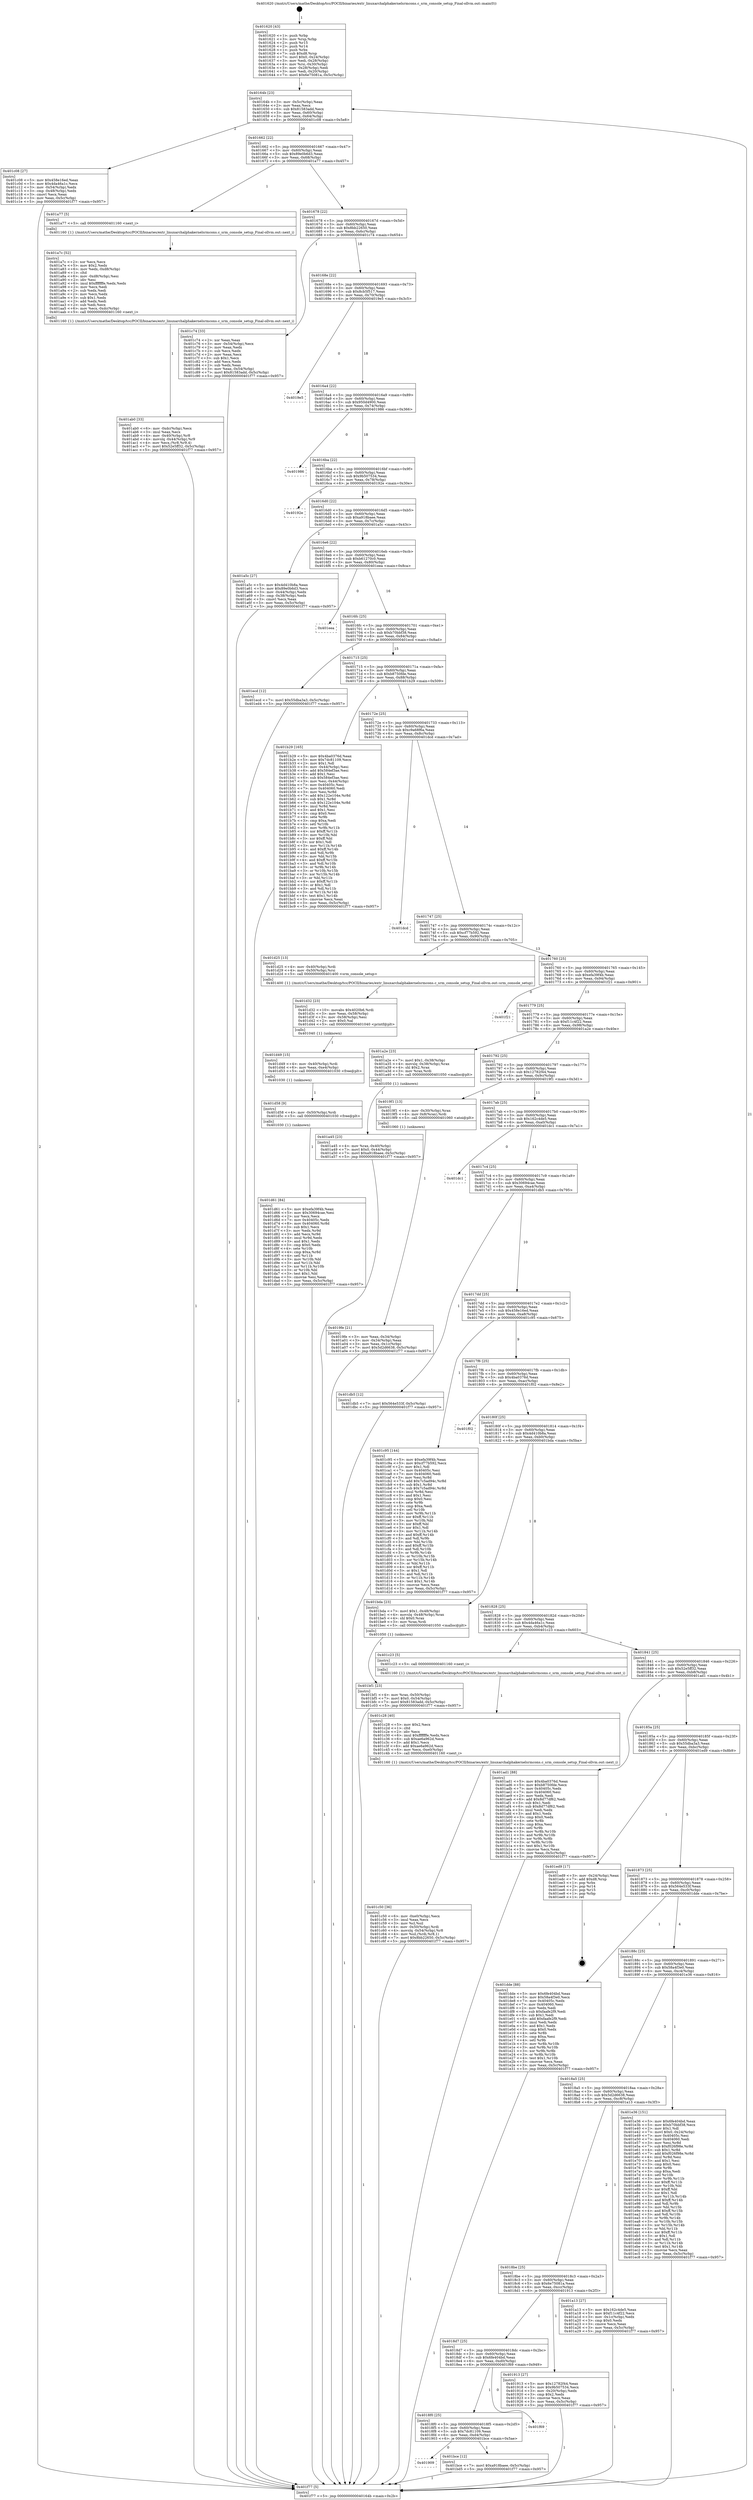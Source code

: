 digraph "0x401620" {
  label = "0x401620 (/mnt/c/Users/mathe/Desktop/tcc/POCII/binaries/extr_linuxarchalphakernelsrmcons.c_srm_console_setup_Final-ollvm.out::main(0))"
  labelloc = "t"
  node[shape=record]

  Entry [label="",width=0.3,height=0.3,shape=circle,fillcolor=black,style=filled]
  "0x40164b" [label="{
     0x40164b [23]\l
     | [instrs]\l
     &nbsp;&nbsp;0x40164b \<+3\>: mov -0x5c(%rbp),%eax\l
     &nbsp;&nbsp;0x40164e \<+2\>: mov %eax,%ecx\l
     &nbsp;&nbsp;0x401650 \<+6\>: sub $0x81583add,%ecx\l
     &nbsp;&nbsp;0x401656 \<+3\>: mov %eax,-0x60(%rbp)\l
     &nbsp;&nbsp;0x401659 \<+3\>: mov %ecx,-0x64(%rbp)\l
     &nbsp;&nbsp;0x40165c \<+6\>: je 0000000000401c08 \<main+0x5e8\>\l
  }"]
  "0x401c08" [label="{
     0x401c08 [27]\l
     | [instrs]\l
     &nbsp;&nbsp;0x401c08 \<+5\>: mov $0x458e16ed,%eax\l
     &nbsp;&nbsp;0x401c0d \<+5\>: mov $0x4da46a1c,%ecx\l
     &nbsp;&nbsp;0x401c12 \<+3\>: mov -0x54(%rbp),%edx\l
     &nbsp;&nbsp;0x401c15 \<+3\>: cmp -0x48(%rbp),%edx\l
     &nbsp;&nbsp;0x401c18 \<+3\>: cmovl %ecx,%eax\l
     &nbsp;&nbsp;0x401c1b \<+3\>: mov %eax,-0x5c(%rbp)\l
     &nbsp;&nbsp;0x401c1e \<+5\>: jmp 0000000000401f77 \<main+0x957\>\l
  }"]
  "0x401662" [label="{
     0x401662 [22]\l
     | [instrs]\l
     &nbsp;&nbsp;0x401662 \<+5\>: jmp 0000000000401667 \<main+0x47\>\l
     &nbsp;&nbsp;0x401667 \<+3\>: mov -0x60(%rbp),%eax\l
     &nbsp;&nbsp;0x40166a \<+5\>: sub $0x89e0b6d3,%eax\l
     &nbsp;&nbsp;0x40166f \<+3\>: mov %eax,-0x68(%rbp)\l
     &nbsp;&nbsp;0x401672 \<+6\>: je 0000000000401a77 \<main+0x457\>\l
  }"]
  Exit [label="",width=0.3,height=0.3,shape=circle,fillcolor=black,style=filled,peripheries=2]
  "0x401a77" [label="{
     0x401a77 [5]\l
     | [instrs]\l
     &nbsp;&nbsp;0x401a77 \<+5\>: call 0000000000401160 \<next_i\>\l
     | [calls]\l
     &nbsp;&nbsp;0x401160 \{1\} (/mnt/c/Users/mathe/Desktop/tcc/POCII/binaries/extr_linuxarchalphakernelsrmcons.c_srm_console_setup_Final-ollvm.out::next_i)\l
  }"]
  "0x401678" [label="{
     0x401678 [22]\l
     | [instrs]\l
     &nbsp;&nbsp;0x401678 \<+5\>: jmp 000000000040167d \<main+0x5d\>\l
     &nbsp;&nbsp;0x40167d \<+3\>: mov -0x60(%rbp),%eax\l
     &nbsp;&nbsp;0x401680 \<+5\>: sub $0x8bb22650,%eax\l
     &nbsp;&nbsp;0x401685 \<+3\>: mov %eax,-0x6c(%rbp)\l
     &nbsp;&nbsp;0x401688 \<+6\>: je 0000000000401c74 \<main+0x654\>\l
  }"]
  "0x401d61" [label="{
     0x401d61 [84]\l
     | [instrs]\l
     &nbsp;&nbsp;0x401d61 \<+5\>: mov $0xefa39f4b,%eax\l
     &nbsp;&nbsp;0x401d66 \<+5\>: mov $0x30694cae,%esi\l
     &nbsp;&nbsp;0x401d6b \<+2\>: xor %ecx,%ecx\l
     &nbsp;&nbsp;0x401d6d \<+7\>: mov 0x40405c,%edx\l
     &nbsp;&nbsp;0x401d74 \<+8\>: mov 0x404060,%r8d\l
     &nbsp;&nbsp;0x401d7c \<+3\>: sub $0x1,%ecx\l
     &nbsp;&nbsp;0x401d7f \<+3\>: mov %edx,%r9d\l
     &nbsp;&nbsp;0x401d82 \<+3\>: add %ecx,%r9d\l
     &nbsp;&nbsp;0x401d85 \<+4\>: imul %r9d,%edx\l
     &nbsp;&nbsp;0x401d89 \<+3\>: and $0x1,%edx\l
     &nbsp;&nbsp;0x401d8c \<+3\>: cmp $0x0,%edx\l
     &nbsp;&nbsp;0x401d8f \<+4\>: sete %r10b\l
     &nbsp;&nbsp;0x401d93 \<+4\>: cmp $0xa,%r8d\l
     &nbsp;&nbsp;0x401d97 \<+4\>: setl %r11b\l
     &nbsp;&nbsp;0x401d9b \<+3\>: mov %r10b,%bl\l
     &nbsp;&nbsp;0x401d9e \<+3\>: and %r11b,%bl\l
     &nbsp;&nbsp;0x401da1 \<+3\>: xor %r11b,%r10b\l
     &nbsp;&nbsp;0x401da4 \<+3\>: or %r10b,%bl\l
     &nbsp;&nbsp;0x401da7 \<+3\>: test $0x1,%bl\l
     &nbsp;&nbsp;0x401daa \<+3\>: cmovne %esi,%eax\l
     &nbsp;&nbsp;0x401dad \<+3\>: mov %eax,-0x5c(%rbp)\l
     &nbsp;&nbsp;0x401db0 \<+5\>: jmp 0000000000401f77 \<main+0x957\>\l
  }"]
  "0x401c74" [label="{
     0x401c74 [33]\l
     | [instrs]\l
     &nbsp;&nbsp;0x401c74 \<+2\>: xor %eax,%eax\l
     &nbsp;&nbsp;0x401c76 \<+3\>: mov -0x54(%rbp),%ecx\l
     &nbsp;&nbsp;0x401c79 \<+2\>: mov %eax,%edx\l
     &nbsp;&nbsp;0x401c7b \<+2\>: sub %ecx,%edx\l
     &nbsp;&nbsp;0x401c7d \<+2\>: mov %eax,%ecx\l
     &nbsp;&nbsp;0x401c7f \<+3\>: sub $0x1,%ecx\l
     &nbsp;&nbsp;0x401c82 \<+2\>: add %ecx,%edx\l
     &nbsp;&nbsp;0x401c84 \<+2\>: sub %edx,%eax\l
     &nbsp;&nbsp;0x401c86 \<+3\>: mov %eax,-0x54(%rbp)\l
     &nbsp;&nbsp;0x401c89 \<+7\>: movl $0x81583add,-0x5c(%rbp)\l
     &nbsp;&nbsp;0x401c90 \<+5\>: jmp 0000000000401f77 \<main+0x957\>\l
  }"]
  "0x40168e" [label="{
     0x40168e [22]\l
     | [instrs]\l
     &nbsp;&nbsp;0x40168e \<+5\>: jmp 0000000000401693 \<main+0x73\>\l
     &nbsp;&nbsp;0x401693 \<+3\>: mov -0x60(%rbp),%eax\l
     &nbsp;&nbsp;0x401696 \<+5\>: sub $0x8cb5f517,%eax\l
     &nbsp;&nbsp;0x40169b \<+3\>: mov %eax,-0x70(%rbp)\l
     &nbsp;&nbsp;0x40169e \<+6\>: je 00000000004019e5 \<main+0x3c5\>\l
  }"]
  "0x401d58" [label="{
     0x401d58 [9]\l
     | [instrs]\l
     &nbsp;&nbsp;0x401d58 \<+4\>: mov -0x50(%rbp),%rdi\l
     &nbsp;&nbsp;0x401d5c \<+5\>: call 0000000000401030 \<free@plt\>\l
     | [calls]\l
     &nbsp;&nbsp;0x401030 \{1\} (unknown)\l
  }"]
  "0x4019e5" [label="{
     0x4019e5\l
  }", style=dashed]
  "0x4016a4" [label="{
     0x4016a4 [22]\l
     | [instrs]\l
     &nbsp;&nbsp;0x4016a4 \<+5\>: jmp 00000000004016a9 \<main+0x89\>\l
     &nbsp;&nbsp;0x4016a9 \<+3\>: mov -0x60(%rbp),%eax\l
     &nbsp;&nbsp;0x4016ac \<+5\>: sub $0x950d4900,%eax\l
     &nbsp;&nbsp;0x4016b1 \<+3\>: mov %eax,-0x74(%rbp)\l
     &nbsp;&nbsp;0x4016b4 \<+6\>: je 0000000000401986 \<main+0x366\>\l
  }"]
  "0x401d49" [label="{
     0x401d49 [15]\l
     | [instrs]\l
     &nbsp;&nbsp;0x401d49 \<+4\>: mov -0x40(%rbp),%rdi\l
     &nbsp;&nbsp;0x401d4d \<+6\>: mov %eax,-0xe4(%rbp)\l
     &nbsp;&nbsp;0x401d53 \<+5\>: call 0000000000401030 \<free@plt\>\l
     | [calls]\l
     &nbsp;&nbsp;0x401030 \{1\} (unknown)\l
  }"]
  "0x401986" [label="{
     0x401986\l
  }", style=dashed]
  "0x4016ba" [label="{
     0x4016ba [22]\l
     | [instrs]\l
     &nbsp;&nbsp;0x4016ba \<+5\>: jmp 00000000004016bf \<main+0x9f\>\l
     &nbsp;&nbsp;0x4016bf \<+3\>: mov -0x60(%rbp),%eax\l
     &nbsp;&nbsp;0x4016c2 \<+5\>: sub $0x9b507534,%eax\l
     &nbsp;&nbsp;0x4016c7 \<+3\>: mov %eax,-0x78(%rbp)\l
     &nbsp;&nbsp;0x4016ca \<+6\>: je 000000000040192e \<main+0x30e\>\l
  }"]
  "0x401d32" [label="{
     0x401d32 [23]\l
     | [instrs]\l
     &nbsp;&nbsp;0x401d32 \<+10\>: movabs $0x4020b6,%rdi\l
     &nbsp;&nbsp;0x401d3c \<+3\>: mov %eax,-0x58(%rbp)\l
     &nbsp;&nbsp;0x401d3f \<+3\>: mov -0x58(%rbp),%esi\l
     &nbsp;&nbsp;0x401d42 \<+2\>: mov $0x0,%al\l
     &nbsp;&nbsp;0x401d44 \<+5\>: call 0000000000401040 \<printf@plt\>\l
     | [calls]\l
     &nbsp;&nbsp;0x401040 \{1\} (unknown)\l
  }"]
  "0x40192e" [label="{
     0x40192e\l
  }", style=dashed]
  "0x4016d0" [label="{
     0x4016d0 [22]\l
     | [instrs]\l
     &nbsp;&nbsp;0x4016d0 \<+5\>: jmp 00000000004016d5 \<main+0xb5\>\l
     &nbsp;&nbsp;0x4016d5 \<+3\>: mov -0x60(%rbp),%eax\l
     &nbsp;&nbsp;0x4016d8 \<+5\>: sub $0xa918baee,%eax\l
     &nbsp;&nbsp;0x4016dd \<+3\>: mov %eax,-0x7c(%rbp)\l
     &nbsp;&nbsp;0x4016e0 \<+6\>: je 0000000000401a5c \<main+0x43c\>\l
  }"]
  "0x401c50" [label="{
     0x401c50 [36]\l
     | [instrs]\l
     &nbsp;&nbsp;0x401c50 \<+6\>: mov -0xe0(%rbp),%ecx\l
     &nbsp;&nbsp;0x401c56 \<+3\>: imul %eax,%ecx\l
     &nbsp;&nbsp;0x401c59 \<+3\>: mov %cl,%sil\l
     &nbsp;&nbsp;0x401c5c \<+4\>: mov -0x50(%rbp),%rdi\l
     &nbsp;&nbsp;0x401c60 \<+4\>: movslq -0x54(%rbp),%r8\l
     &nbsp;&nbsp;0x401c64 \<+4\>: mov %sil,(%rdi,%r8,1)\l
     &nbsp;&nbsp;0x401c68 \<+7\>: movl $0x8bb22650,-0x5c(%rbp)\l
     &nbsp;&nbsp;0x401c6f \<+5\>: jmp 0000000000401f77 \<main+0x957\>\l
  }"]
  "0x401a5c" [label="{
     0x401a5c [27]\l
     | [instrs]\l
     &nbsp;&nbsp;0x401a5c \<+5\>: mov $0x4d410b8a,%eax\l
     &nbsp;&nbsp;0x401a61 \<+5\>: mov $0x89e0b6d3,%ecx\l
     &nbsp;&nbsp;0x401a66 \<+3\>: mov -0x44(%rbp),%edx\l
     &nbsp;&nbsp;0x401a69 \<+3\>: cmp -0x38(%rbp),%edx\l
     &nbsp;&nbsp;0x401a6c \<+3\>: cmovl %ecx,%eax\l
     &nbsp;&nbsp;0x401a6f \<+3\>: mov %eax,-0x5c(%rbp)\l
     &nbsp;&nbsp;0x401a72 \<+5\>: jmp 0000000000401f77 \<main+0x957\>\l
  }"]
  "0x4016e6" [label="{
     0x4016e6 [22]\l
     | [instrs]\l
     &nbsp;&nbsp;0x4016e6 \<+5\>: jmp 00000000004016eb \<main+0xcb\>\l
     &nbsp;&nbsp;0x4016eb \<+3\>: mov -0x60(%rbp),%eax\l
     &nbsp;&nbsp;0x4016ee \<+5\>: sub $0xb61270c0,%eax\l
     &nbsp;&nbsp;0x4016f3 \<+3\>: mov %eax,-0x80(%rbp)\l
     &nbsp;&nbsp;0x4016f6 \<+6\>: je 0000000000401eea \<main+0x8ca\>\l
  }"]
  "0x401c28" [label="{
     0x401c28 [40]\l
     | [instrs]\l
     &nbsp;&nbsp;0x401c28 \<+5\>: mov $0x2,%ecx\l
     &nbsp;&nbsp;0x401c2d \<+1\>: cltd\l
     &nbsp;&nbsp;0x401c2e \<+2\>: idiv %ecx\l
     &nbsp;&nbsp;0x401c30 \<+6\>: imul $0xfffffffe,%edx,%ecx\l
     &nbsp;&nbsp;0x401c36 \<+6\>: sub $0xae6a962d,%ecx\l
     &nbsp;&nbsp;0x401c3c \<+3\>: add $0x1,%ecx\l
     &nbsp;&nbsp;0x401c3f \<+6\>: add $0xae6a962d,%ecx\l
     &nbsp;&nbsp;0x401c45 \<+6\>: mov %ecx,-0xe0(%rbp)\l
     &nbsp;&nbsp;0x401c4b \<+5\>: call 0000000000401160 \<next_i\>\l
     | [calls]\l
     &nbsp;&nbsp;0x401160 \{1\} (/mnt/c/Users/mathe/Desktop/tcc/POCII/binaries/extr_linuxarchalphakernelsrmcons.c_srm_console_setup_Final-ollvm.out::next_i)\l
  }"]
  "0x401eea" [label="{
     0x401eea\l
  }", style=dashed]
  "0x4016fc" [label="{
     0x4016fc [25]\l
     | [instrs]\l
     &nbsp;&nbsp;0x4016fc \<+5\>: jmp 0000000000401701 \<main+0xe1\>\l
     &nbsp;&nbsp;0x401701 \<+3\>: mov -0x60(%rbp),%eax\l
     &nbsp;&nbsp;0x401704 \<+5\>: sub $0xb70bbf38,%eax\l
     &nbsp;&nbsp;0x401709 \<+6\>: mov %eax,-0x84(%rbp)\l
     &nbsp;&nbsp;0x40170f \<+6\>: je 0000000000401ecd \<main+0x8ad\>\l
  }"]
  "0x401bf1" [label="{
     0x401bf1 [23]\l
     | [instrs]\l
     &nbsp;&nbsp;0x401bf1 \<+4\>: mov %rax,-0x50(%rbp)\l
     &nbsp;&nbsp;0x401bf5 \<+7\>: movl $0x0,-0x54(%rbp)\l
     &nbsp;&nbsp;0x401bfc \<+7\>: movl $0x81583add,-0x5c(%rbp)\l
     &nbsp;&nbsp;0x401c03 \<+5\>: jmp 0000000000401f77 \<main+0x957\>\l
  }"]
  "0x401ecd" [label="{
     0x401ecd [12]\l
     | [instrs]\l
     &nbsp;&nbsp;0x401ecd \<+7\>: movl $0x55dba3a3,-0x5c(%rbp)\l
     &nbsp;&nbsp;0x401ed4 \<+5\>: jmp 0000000000401f77 \<main+0x957\>\l
  }"]
  "0x401715" [label="{
     0x401715 [25]\l
     | [instrs]\l
     &nbsp;&nbsp;0x401715 \<+5\>: jmp 000000000040171a \<main+0xfa\>\l
     &nbsp;&nbsp;0x40171a \<+3\>: mov -0x60(%rbp),%eax\l
     &nbsp;&nbsp;0x40171d \<+5\>: sub $0xb8750fde,%eax\l
     &nbsp;&nbsp;0x401722 \<+6\>: mov %eax,-0x88(%rbp)\l
     &nbsp;&nbsp;0x401728 \<+6\>: je 0000000000401b29 \<main+0x509\>\l
  }"]
  "0x401909" [label="{
     0x401909\l
  }", style=dashed]
  "0x401b29" [label="{
     0x401b29 [165]\l
     | [instrs]\l
     &nbsp;&nbsp;0x401b29 \<+5\>: mov $0x4ba0376d,%eax\l
     &nbsp;&nbsp;0x401b2e \<+5\>: mov $0x7dc81109,%ecx\l
     &nbsp;&nbsp;0x401b33 \<+2\>: mov $0x1,%dl\l
     &nbsp;&nbsp;0x401b35 \<+3\>: mov -0x44(%rbp),%esi\l
     &nbsp;&nbsp;0x401b38 \<+6\>: add $0x584ef3ae,%esi\l
     &nbsp;&nbsp;0x401b3e \<+3\>: add $0x1,%esi\l
     &nbsp;&nbsp;0x401b41 \<+6\>: sub $0x584ef3ae,%esi\l
     &nbsp;&nbsp;0x401b47 \<+3\>: mov %esi,-0x44(%rbp)\l
     &nbsp;&nbsp;0x401b4a \<+7\>: mov 0x40405c,%esi\l
     &nbsp;&nbsp;0x401b51 \<+7\>: mov 0x404060,%edi\l
     &nbsp;&nbsp;0x401b58 \<+3\>: mov %esi,%r8d\l
     &nbsp;&nbsp;0x401b5b \<+7\>: add $0x122e104e,%r8d\l
     &nbsp;&nbsp;0x401b62 \<+4\>: sub $0x1,%r8d\l
     &nbsp;&nbsp;0x401b66 \<+7\>: sub $0x122e104e,%r8d\l
     &nbsp;&nbsp;0x401b6d \<+4\>: imul %r8d,%esi\l
     &nbsp;&nbsp;0x401b71 \<+3\>: and $0x1,%esi\l
     &nbsp;&nbsp;0x401b74 \<+3\>: cmp $0x0,%esi\l
     &nbsp;&nbsp;0x401b77 \<+4\>: sete %r9b\l
     &nbsp;&nbsp;0x401b7b \<+3\>: cmp $0xa,%edi\l
     &nbsp;&nbsp;0x401b7e \<+4\>: setl %r10b\l
     &nbsp;&nbsp;0x401b82 \<+3\>: mov %r9b,%r11b\l
     &nbsp;&nbsp;0x401b85 \<+4\>: xor $0xff,%r11b\l
     &nbsp;&nbsp;0x401b89 \<+3\>: mov %r10b,%bl\l
     &nbsp;&nbsp;0x401b8c \<+3\>: xor $0xff,%bl\l
     &nbsp;&nbsp;0x401b8f \<+3\>: xor $0x1,%dl\l
     &nbsp;&nbsp;0x401b92 \<+3\>: mov %r11b,%r14b\l
     &nbsp;&nbsp;0x401b95 \<+4\>: and $0xff,%r14b\l
     &nbsp;&nbsp;0x401b99 \<+3\>: and %dl,%r9b\l
     &nbsp;&nbsp;0x401b9c \<+3\>: mov %bl,%r15b\l
     &nbsp;&nbsp;0x401b9f \<+4\>: and $0xff,%r15b\l
     &nbsp;&nbsp;0x401ba3 \<+3\>: and %dl,%r10b\l
     &nbsp;&nbsp;0x401ba6 \<+3\>: or %r9b,%r14b\l
     &nbsp;&nbsp;0x401ba9 \<+3\>: or %r10b,%r15b\l
     &nbsp;&nbsp;0x401bac \<+3\>: xor %r15b,%r14b\l
     &nbsp;&nbsp;0x401baf \<+3\>: or %bl,%r11b\l
     &nbsp;&nbsp;0x401bb2 \<+4\>: xor $0xff,%r11b\l
     &nbsp;&nbsp;0x401bb6 \<+3\>: or $0x1,%dl\l
     &nbsp;&nbsp;0x401bb9 \<+3\>: and %dl,%r11b\l
     &nbsp;&nbsp;0x401bbc \<+3\>: or %r11b,%r14b\l
     &nbsp;&nbsp;0x401bbf \<+4\>: test $0x1,%r14b\l
     &nbsp;&nbsp;0x401bc3 \<+3\>: cmovne %ecx,%eax\l
     &nbsp;&nbsp;0x401bc6 \<+3\>: mov %eax,-0x5c(%rbp)\l
     &nbsp;&nbsp;0x401bc9 \<+5\>: jmp 0000000000401f77 \<main+0x957\>\l
  }"]
  "0x40172e" [label="{
     0x40172e [25]\l
     | [instrs]\l
     &nbsp;&nbsp;0x40172e \<+5\>: jmp 0000000000401733 \<main+0x113\>\l
     &nbsp;&nbsp;0x401733 \<+3\>: mov -0x60(%rbp),%eax\l
     &nbsp;&nbsp;0x401736 \<+5\>: sub $0xc9a68f6a,%eax\l
     &nbsp;&nbsp;0x40173b \<+6\>: mov %eax,-0x8c(%rbp)\l
     &nbsp;&nbsp;0x401741 \<+6\>: je 0000000000401dcd \<main+0x7ad\>\l
  }"]
  "0x401bce" [label="{
     0x401bce [12]\l
     | [instrs]\l
     &nbsp;&nbsp;0x401bce \<+7\>: movl $0xa918baee,-0x5c(%rbp)\l
     &nbsp;&nbsp;0x401bd5 \<+5\>: jmp 0000000000401f77 \<main+0x957\>\l
  }"]
  "0x401dcd" [label="{
     0x401dcd\l
  }", style=dashed]
  "0x401747" [label="{
     0x401747 [25]\l
     | [instrs]\l
     &nbsp;&nbsp;0x401747 \<+5\>: jmp 000000000040174c \<main+0x12c\>\l
     &nbsp;&nbsp;0x40174c \<+3\>: mov -0x60(%rbp),%eax\l
     &nbsp;&nbsp;0x40174f \<+5\>: sub $0xcf77b592,%eax\l
     &nbsp;&nbsp;0x401754 \<+6\>: mov %eax,-0x90(%rbp)\l
     &nbsp;&nbsp;0x40175a \<+6\>: je 0000000000401d25 \<main+0x705\>\l
  }"]
  "0x4018f0" [label="{
     0x4018f0 [25]\l
     | [instrs]\l
     &nbsp;&nbsp;0x4018f0 \<+5\>: jmp 00000000004018f5 \<main+0x2d5\>\l
     &nbsp;&nbsp;0x4018f5 \<+3\>: mov -0x60(%rbp),%eax\l
     &nbsp;&nbsp;0x4018f8 \<+5\>: sub $0x7dc81109,%eax\l
     &nbsp;&nbsp;0x4018fd \<+6\>: mov %eax,-0xd4(%rbp)\l
     &nbsp;&nbsp;0x401903 \<+6\>: je 0000000000401bce \<main+0x5ae\>\l
  }"]
  "0x401d25" [label="{
     0x401d25 [13]\l
     | [instrs]\l
     &nbsp;&nbsp;0x401d25 \<+4\>: mov -0x40(%rbp),%rdi\l
     &nbsp;&nbsp;0x401d29 \<+4\>: mov -0x50(%rbp),%rsi\l
     &nbsp;&nbsp;0x401d2d \<+5\>: call 0000000000401400 \<srm_console_setup\>\l
     | [calls]\l
     &nbsp;&nbsp;0x401400 \{1\} (/mnt/c/Users/mathe/Desktop/tcc/POCII/binaries/extr_linuxarchalphakernelsrmcons.c_srm_console_setup_Final-ollvm.out::srm_console_setup)\l
  }"]
  "0x401760" [label="{
     0x401760 [25]\l
     | [instrs]\l
     &nbsp;&nbsp;0x401760 \<+5\>: jmp 0000000000401765 \<main+0x145\>\l
     &nbsp;&nbsp;0x401765 \<+3\>: mov -0x60(%rbp),%eax\l
     &nbsp;&nbsp;0x401768 \<+5\>: sub $0xefa39f4b,%eax\l
     &nbsp;&nbsp;0x40176d \<+6\>: mov %eax,-0x94(%rbp)\l
     &nbsp;&nbsp;0x401773 \<+6\>: je 0000000000401f21 \<main+0x901\>\l
  }"]
  "0x401f69" [label="{
     0x401f69\l
  }", style=dashed]
  "0x401f21" [label="{
     0x401f21\l
  }", style=dashed]
  "0x401779" [label="{
     0x401779 [25]\l
     | [instrs]\l
     &nbsp;&nbsp;0x401779 \<+5\>: jmp 000000000040177e \<main+0x15e\>\l
     &nbsp;&nbsp;0x40177e \<+3\>: mov -0x60(%rbp),%eax\l
     &nbsp;&nbsp;0x401781 \<+5\>: sub $0xf11c4f22,%eax\l
     &nbsp;&nbsp;0x401786 \<+6\>: mov %eax,-0x98(%rbp)\l
     &nbsp;&nbsp;0x40178c \<+6\>: je 0000000000401a2e \<main+0x40e\>\l
  }"]
  "0x401ab0" [label="{
     0x401ab0 [33]\l
     | [instrs]\l
     &nbsp;&nbsp;0x401ab0 \<+6\>: mov -0xdc(%rbp),%ecx\l
     &nbsp;&nbsp;0x401ab6 \<+3\>: imul %eax,%ecx\l
     &nbsp;&nbsp;0x401ab9 \<+4\>: mov -0x40(%rbp),%r8\l
     &nbsp;&nbsp;0x401abd \<+4\>: movslq -0x44(%rbp),%r9\l
     &nbsp;&nbsp;0x401ac1 \<+4\>: mov %ecx,(%r8,%r9,4)\l
     &nbsp;&nbsp;0x401ac5 \<+7\>: movl $0x52e5ff32,-0x5c(%rbp)\l
     &nbsp;&nbsp;0x401acc \<+5\>: jmp 0000000000401f77 \<main+0x957\>\l
  }"]
  "0x401a2e" [label="{
     0x401a2e [23]\l
     | [instrs]\l
     &nbsp;&nbsp;0x401a2e \<+7\>: movl $0x1,-0x38(%rbp)\l
     &nbsp;&nbsp;0x401a35 \<+4\>: movslq -0x38(%rbp),%rax\l
     &nbsp;&nbsp;0x401a39 \<+4\>: shl $0x2,%rax\l
     &nbsp;&nbsp;0x401a3d \<+3\>: mov %rax,%rdi\l
     &nbsp;&nbsp;0x401a40 \<+5\>: call 0000000000401050 \<malloc@plt\>\l
     | [calls]\l
     &nbsp;&nbsp;0x401050 \{1\} (unknown)\l
  }"]
  "0x401792" [label="{
     0x401792 [25]\l
     | [instrs]\l
     &nbsp;&nbsp;0x401792 \<+5\>: jmp 0000000000401797 \<main+0x177\>\l
     &nbsp;&nbsp;0x401797 \<+3\>: mov -0x60(%rbp),%eax\l
     &nbsp;&nbsp;0x40179a \<+5\>: sub $0x12782f44,%eax\l
     &nbsp;&nbsp;0x40179f \<+6\>: mov %eax,-0x9c(%rbp)\l
     &nbsp;&nbsp;0x4017a5 \<+6\>: je 00000000004019f1 \<main+0x3d1\>\l
  }"]
  "0x401a7c" [label="{
     0x401a7c [52]\l
     | [instrs]\l
     &nbsp;&nbsp;0x401a7c \<+2\>: xor %ecx,%ecx\l
     &nbsp;&nbsp;0x401a7e \<+5\>: mov $0x2,%edx\l
     &nbsp;&nbsp;0x401a83 \<+6\>: mov %edx,-0xd8(%rbp)\l
     &nbsp;&nbsp;0x401a89 \<+1\>: cltd\l
     &nbsp;&nbsp;0x401a8a \<+6\>: mov -0xd8(%rbp),%esi\l
     &nbsp;&nbsp;0x401a90 \<+2\>: idiv %esi\l
     &nbsp;&nbsp;0x401a92 \<+6\>: imul $0xfffffffe,%edx,%edx\l
     &nbsp;&nbsp;0x401a98 \<+2\>: mov %ecx,%edi\l
     &nbsp;&nbsp;0x401a9a \<+2\>: sub %edx,%edi\l
     &nbsp;&nbsp;0x401a9c \<+2\>: mov %ecx,%edx\l
     &nbsp;&nbsp;0x401a9e \<+3\>: sub $0x1,%edx\l
     &nbsp;&nbsp;0x401aa1 \<+2\>: add %edx,%edi\l
     &nbsp;&nbsp;0x401aa3 \<+2\>: sub %edi,%ecx\l
     &nbsp;&nbsp;0x401aa5 \<+6\>: mov %ecx,-0xdc(%rbp)\l
     &nbsp;&nbsp;0x401aab \<+5\>: call 0000000000401160 \<next_i\>\l
     | [calls]\l
     &nbsp;&nbsp;0x401160 \{1\} (/mnt/c/Users/mathe/Desktop/tcc/POCII/binaries/extr_linuxarchalphakernelsrmcons.c_srm_console_setup_Final-ollvm.out::next_i)\l
  }"]
  "0x4019f1" [label="{
     0x4019f1 [13]\l
     | [instrs]\l
     &nbsp;&nbsp;0x4019f1 \<+4\>: mov -0x30(%rbp),%rax\l
     &nbsp;&nbsp;0x4019f5 \<+4\>: mov 0x8(%rax),%rdi\l
     &nbsp;&nbsp;0x4019f9 \<+5\>: call 0000000000401060 \<atoi@plt\>\l
     | [calls]\l
     &nbsp;&nbsp;0x401060 \{1\} (unknown)\l
  }"]
  "0x4017ab" [label="{
     0x4017ab [25]\l
     | [instrs]\l
     &nbsp;&nbsp;0x4017ab \<+5\>: jmp 00000000004017b0 \<main+0x190\>\l
     &nbsp;&nbsp;0x4017b0 \<+3\>: mov -0x60(%rbp),%eax\l
     &nbsp;&nbsp;0x4017b3 \<+5\>: sub $0x162c4de5,%eax\l
     &nbsp;&nbsp;0x4017b8 \<+6\>: mov %eax,-0xa0(%rbp)\l
     &nbsp;&nbsp;0x4017be \<+6\>: je 0000000000401dc1 \<main+0x7a1\>\l
  }"]
  "0x401a45" [label="{
     0x401a45 [23]\l
     | [instrs]\l
     &nbsp;&nbsp;0x401a45 \<+4\>: mov %rax,-0x40(%rbp)\l
     &nbsp;&nbsp;0x401a49 \<+7\>: movl $0x0,-0x44(%rbp)\l
     &nbsp;&nbsp;0x401a50 \<+7\>: movl $0xa918baee,-0x5c(%rbp)\l
     &nbsp;&nbsp;0x401a57 \<+5\>: jmp 0000000000401f77 \<main+0x957\>\l
  }"]
  "0x401dc1" [label="{
     0x401dc1\l
  }", style=dashed]
  "0x4017c4" [label="{
     0x4017c4 [25]\l
     | [instrs]\l
     &nbsp;&nbsp;0x4017c4 \<+5\>: jmp 00000000004017c9 \<main+0x1a9\>\l
     &nbsp;&nbsp;0x4017c9 \<+3\>: mov -0x60(%rbp),%eax\l
     &nbsp;&nbsp;0x4017cc \<+5\>: sub $0x30694cae,%eax\l
     &nbsp;&nbsp;0x4017d1 \<+6\>: mov %eax,-0xa4(%rbp)\l
     &nbsp;&nbsp;0x4017d7 \<+6\>: je 0000000000401db5 \<main+0x795\>\l
  }"]
  "0x4019fe" [label="{
     0x4019fe [21]\l
     | [instrs]\l
     &nbsp;&nbsp;0x4019fe \<+3\>: mov %eax,-0x34(%rbp)\l
     &nbsp;&nbsp;0x401a01 \<+3\>: mov -0x34(%rbp),%eax\l
     &nbsp;&nbsp;0x401a04 \<+3\>: mov %eax,-0x1c(%rbp)\l
     &nbsp;&nbsp;0x401a07 \<+7\>: movl $0x5d2d6638,-0x5c(%rbp)\l
     &nbsp;&nbsp;0x401a0e \<+5\>: jmp 0000000000401f77 \<main+0x957\>\l
  }"]
  "0x401db5" [label="{
     0x401db5 [12]\l
     | [instrs]\l
     &nbsp;&nbsp;0x401db5 \<+7\>: movl $0x564e533f,-0x5c(%rbp)\l
     &nbsp;&nbsp;0x401dbc \<+5\>: jmp 0000000000401f77 \<main+0x957\>\l
  }"]
  "0x4017dd" [label="{
     0x4017dd [25]\l
     | [instrs]\l
     &nbsp;&nbsp;0x4017dd \<+5\>: jmp 00000000004017e2 \<main+0x1c2\>\l
     &nbsp;&nbsp;0x4017e2 \<+3\>: mov -0x60(%rbp),%eax\l
     &nbsp;&nbsp;0x4017e5 \<+5\>: sub $0x458e16ed,%eax\l
     &nbsp;&nbsp;0x4017ea \<+6\>: mov %eax,-0xa8(%rbp)\l
     &nbsp;&nbsp;0x4017f0 \<+6\>: je 0000000000401c95 \<main+0x675\>\l
  }"]
  "0x401620" [label="{
     0x401620 [43]\l
     | [instrs]\l
     &nbsp;&nbsp;0x401620 \<+1\>: push %rbp\l
     &nbsp;&nbsp;0x401621 \<+3\>: mov %rsp,%rbp\l
     &nbsp;&nbsp;0x401624 \<+2\>: push %r15\l
     &nbsp;&nbsp;0x401626 \<+2\>: push %r14\l
     &nbsp;&nbsp;0x401628 \<+1\>: push %rbx\l
     &nbsp;&nbsp;0x401629 \<+7\>: sub $0xd8,%rsp\l
     &nbsp;&nbsp;0x401630 \<+7\>: movl $0x0,-0x24(%rbp)\l
     &nbsp;&nbsp;0x401637 \<+3\>: mov %edi,-0x28(%rbp)\l
     &nbsp;&nbsp;0x40163a \<+4\>: mov %rsi,-0x30(%rbp)\l
     &nbsp;&nbsp;0x40163e \<+3\>: mov -0x28(%rbp),%edi\l
     &nbsp;&nbsp;0x401641 \<+3\>: mov %edi,-0x20(%rbp)\l
     &nbsp;&nbsp;0x401644 \<+7\>: movl $0x6e75081a,-0x5c(%rbp)\l
  }"]
  "0x401c95" [label="{
     0x401c95 [144]\l
     | [instrs]\l
     &nbsp;&nbsp;0x401c95 \<+5\>: mov $0xefa39f4b,%eax\l
     &nbsp;&nbsp;0x401c9a \<+5\>: mov $0xcf77b592,%ecx\l
     &nbsp;&nbsp;0x401c9f \<+2\>: mov $0x1,%dl\l
     &nbsp;&nbsp;0x401ca1 \<+7\>: mov 0x40405c,%esi\l
     &nbsp;&nbsp;0x401ca8 \<+7\>: mov 0x404060,%edi\l
     &nbsp;&nbsp;0x401caf \<+3\>: mov %esi,%r8d\l
     &nbsp;&nbsp;0x401cb2 \<+7\>: add $0x7c5ad94c,%r8d\l
     &nbsp;&nbsp;0x401cb9 \<+4\>: sub $0x1,%r8d\l
     &nbsp;&nbsp;0x401cbd \<+7\>: sub $0x7c5ad94c,%r8d\l
     &nbsp;&nbsp;0x401cc4 \<+4\>: imul %r8d,%esi\l
     &nbsp;&nbsp;0x401cc8 \<+3\>: and $0x1,%esi\l
     &nbsp;&nbsp;0x401ccb \<+3\>: cmp $0x0,%esi\l
     &nbsp;&nbsp;0x401cce \<+4\>: sete %r9b\l
     &nbsp;&nbsp;0x401cd2 \<+3\>: cmp $0xa,%edi\l
     &nbsp;&nbsp;0x401cd5 \<+4\>: setl %r10b\l
     &nbsp;&nbsp;0x401cd9 \<+3\>: mov %r9b,%r11b\l
     &nbsp;&nbsp;0x401cdc \<+4\>: xor $0xff,%r11b\l
     &nbsp;&nbsp;0x401ce0 \<+3\>: mov %r10b,%bl\l
     &nbsp;&nbsp;0x401ce3 \<+3\>: xor $0xff,%bl\l
     &nbsp;&nbsp;0x401ce6 \<+3\>: xor $0x1,%dl\l
     &nbsp;&nbsp;0x401ce9 \<+3\>: mov %r11b,%r14b\l
     &nbsp;&nbsp;0x401cec \<+4\>: and $0xff,%r14b\l
     &nbsp;&nbsp;0x401cf0 \<+3\>: and %dl,%r9b\l
     &nbsp;&nbsp;0x401cf3 \<+3\>: mov %bl,%r15b\l
     &nbsp;&nbsp;0x401cf6 \<+4\>: and $0xff,%r15b\l
     &nbsp;&nbsp;0x401cfa \<+3\>: and %dl,%r10b\l
     &nbsp;&nbsp;0x401cfd \<+3\>: or %r9b,%r14b\l
     &nbsp;&nbsp;0x401d00 \<+3\>: or %r10b,%r15b\l
     &nbsp;&nbsp;0x401d03 \<+3\>: xor %r15b,%r14b\l
     &nbsp;&nbsp;0x401d06 \<+3\>: or %bl,%r11b\l
     &nbsp;&nbsp;0x401d09 \<+4\>: xor $0xff,%r11b\l
     &nbsp;&nbsp;0x401d0d \<+3\>: or $0x1,%dl\l
     &nbsp;&nbsp;0x401d10 \<+3\>: and %dl,%r11b\l
     &nbsp;&nbsp;0x401d13 \<+3\>: or %r11b,%r14b\l
     &nbsp;&nbsp;0x401d16 \<+4\>: test $0x1,%r14b\l
     &nbsp;&nbsp;0x401d1a \<+3\>: cmovne %ecx,%eax\l
     &nbsp;&nbsp;0x401d1d \<+3\>: mov %eax,-0x5c(%rbp)\l
     &nbsp;&nbsp;0x401d20 \<+5\>: jmp 0000000000401f77 \<main+0x957\>\l
  }"]
  "0x4017f6" [label="{
     0x4017f6 [25]\l
     | [instrs]\l
     &nbsp;&nbsp;0x4017f6 \<+5\>: jmp 00000000004017fb \<main+0x1db\>\l
     &nbsp;&nbsp;0x4017fb \<+3\>: mov -0x60(%rbp),%eax\l
     &nbsp;&nbsp;0x4017fe \<+5\>: sub $0x4ba0376d,%eax\l
     &nbsp;&nbsp;0x401803 \<+6\>: mov %eax,-0xac(%rbp)\l
     &nbsp;&nbsp;0x401809 \<+6\>: je 0000000000401f02 \<main+0x8e2\>\l
  }"]
  "0x401f77" [label="{
     0x401f77 [5]\l
     | [instrs]\l
     &nbsp;&nbsp;0x401f77 \<+5\>: jmp 000000000040164b \<main+0x2b\>\l
  }"]
  "0x401f02" [label="{
     0x401f02\l
  }", style=dashed]
  "0x40180f" [label="{
     0x40180f [25]\l
     | [instrs]\l
     &nbsp;&nbsp;0x40180f \<+5\>: jmp 0000000000401814 \<main+0x1f4\>\l
     &nbsp;&nbsp;0x401814 \<+3\>: mov -0x60(%rbp),%eax\l
     &nbsp;&nbsp;0x401817 \<+5\>: sub $0x4d410b8a,%eax\l
     &nbsp;&nbsp;0x40181c \<+6\>: mov %eax,-0xb0(%rbp)\l
     &nbsp;&nbsp;0x401822 \<+6\>: je 0000000000401bda \<main+0x5ba\>\l
  }"]
  "0x4018d7" [label="{
     0x4018d7 [25]\l
     | [instrs]\l
     &nbsp;&nbsp;0x4018d7 \<+5\>: jmp 00000000004018dc \<main+0x2bc\>\l
     &nbsp;&nbsp;0x4018dc \<+3\>: mov -0x60(%rbp),%eax\l
     &nbsp;&nbsp;0x4018df \<+5\>: sub $0x6fe404bd,%eax\l
     &nbsp;&nbsp;0x4018e4 \<+6\>: mov %eax,-0xd0(%rbp)\l
     &nbsp;&nbsp;0x4018ea \<+6\>: je 0000000000401f69 \<main+0x949\>\l
  }"]
  "0x401bda" [label="{
     0x401bda [23]\l
     | [instrs]\l
     &nbsp;&nbsp;0x401bda \<+7\>: movl $0x1,-0x48(%rbp)\l
     &nbsp;&nbsp;0x401be1 \<+4\>: movslq -0x48(%rbp),%rax\l
     &nbsp;&nbsp;0x401be5 \<+4\>: shl $0x0,%rax\l
     &nbsp;&nbsp;0x401be9 \<+3\>: mov %rax,%rdi\l
     &nbsp;&nbsp;0x401bec \<+5\>: call 0000000000401050 \<malloc@plt\>\l
     | [calls]\l
     &nbsp;&nbsp;0x401050 \{1\} (unknown)\l
  }"]
  "0x401828" [label="{
     0x401828 [25]\l
     | [instrs]\l
     &nbsp;&nbsp;0x401828 \<+5\>: jmp 000000000040182d \<main+0x20d\>\l
     &nbsp;&nbsp;0x40182d \<+3\>: mov -0x60(%rbp),%eax\l
     &nbsp;&nbsp;0x401830 \<+5\>: sub $0x4da46a1c,%eax\l
     &nbsp;&nbsp;0x401835 \<+6\>: mov %eax,-0xb4(%rbp)\l
     &nbsp;&nbsp;0x40183b \<+6\>: je 0000000000401c23 \<main+0x603\>\l
  }"]
  "0x401913" [label="{
     0x401913 [27]\l
     | [instrs]\l
     &nbsp;&nbsp;0x401913 \<+5\>: mov $0x12782f44,%eax\l
     &nbsp;&nbsp;0x401918 \<+5\>: mov $0x9b507534,%ecx\l
     &nbsp;&nbsp;0x40191d \<+3\>: mov -0x20(%rbp),%edx\l
     &nbsp;&nbsp;0x401920 \<+3\>: cmp $0x2,%edx\l
     &nbsp;&nbsp;0x401923 \<+3\>: cmovne %ecx,%eax\l
     &nbsp;&nbsp;0x401926 \<+3\>: mov %eax,-0x5c(%rbp)\l
     &nbsp;&nbsp;0x401929 \<+5\>: jmp 0000000000401f77 \<main+0x957\>\l
  }"]
  "0x401c23" [label="{
     0x401c23 [5]\l
     | [instrs]\l
     &nbsp;&nbsp;0x401c23 \<+5\>: call 0000000000401160 \<next_i\>\l
     | [calls]\l
     &nbsp;&nbsp;0x401160 \{1\} (/mnt/c/Users/mathe/Desktop/tcc/POCII/binaries/extr_linuxarchalphakernelsrmcons.c_srm_console_setup_Final-ollvm.out::next_i)\l
  }"]
  "0x401841" [label="{
     0x401841 [25]\l
     | [instrs]\l
     &nbsp;&nbsp;0x401841 \<+5\>: jmp 0000000000401846 \<main+0x226\>\l
     &nbsp;&nbsp;0x401846 \<+3\>: mov -0x60(%rbp),%eax\l
     &nbsp;&nbsp;0x401849 \<+5\>: sub $0x52e5ff32,%eax\l
     &nbsp;&nbsp;0x40184e \<+6\>: mov %eax,-0xb8(%rbp)\l
     &nbsp;&nbsp;0x401854 \<+6\>: je 0000000000401ad1 \<main+0x4b1\>\l
  }"]
  "0x4018be" [label="{
     0x4018be [25]\l
     | [instrs]\l
     &nbsp;&nbsp;0x4018be \<+5\>: jmp 00000000004018c3 \<main+0x2a3\>\l
     &nbsp;&nbsp;0x4018c3 \<+3\>: mov -0x60(%rbp),%eax\l
     &nbsp;&nbsp;0x4018c6 \<+5\>: sub $0x6e75081a,%eax\l
     &nbsp;&nbsp;0x4018cb \<+6\>: mov %eax,-0xcc(%rbp)\l
     &nbsp;&nbsp;0x4018d1 \<+6\>: je 0000000000401913 \<main+0x2f3\>\l
  }"]
  "0x401ad1" [label="{
     0x401ad1 [88]\l
     | [instrs]\l
     &nbsp;&nbsp;0x401ad1 \<+5\>: mov $0x4ba0376d,%eax\l
     &nbsp;&nbsp;0x401ad6 \<+5\>: mov $0xb8750fde,%ecx\l
     &nbsp;&nbsp;0x401adb \<+7\>: mov 0x40405c,%edx\l
     &nbsp;&nbsp;0x401ae2 \<+7\>: mov 0x404060,%esi\l
     &nbsp;&nbsp;0x401ae9 \<+2\>: mov %edx,%edi\l
     &nbsp;&nbsp;0x401aeb \<+6\>: add $0x8d77df62,%edi\l
     &nbsp;&nbsp;0x401af1 \<+3\>: sub $0x1,%edi\l
     &nbsp;&nbsp;0x401af4 \<+6\>: sub $0x8d77df62,%edi\l
     &nbsp;&nbsp;0x401afa \<+3\>: imul %edi,%edx\l
     &nbsp;&nbsp;0x401afd \<+3\>: and $0x1,%edx\l
     &nbsp;&nbsp;0x401b00 \<+3\>: cmp $0x0,%edx\l
     &nbsp;&nbsp;0x401b03 \<+4\>: sete %r8b\l
     &nbsp;&nbsp;0x401b07 \<+3\>: cmp $0xa,%esi\l
     &nbsp;&nbsp;0x401b0a \<+4\>: setl %r9b\l
     &nbsp;&nbsp;0x401b0e \<+3\>: mov %r8b,%r10b\l
     &nbsp;&nbsp;0x401b11 \<+3\>: and %r9b,%r10b\l
     &nbsp;&nbsp;0x401b14 \<+3\>: xor %r9b,%r8b\l
     &nbsp;&nbsp;0x401b17 \<+3\>: or %r8b,%r10b\l
     &nbsp;&nbsp;0x401b1a \<+4\>: test $0x1,%r10b\l
     &nbsp;&nbsp;0x401b1e \<+3\>: cmovne %ecx,%eax\l
     &nbsp;&nbsp;0x401b21 \<+3\>: mov %eax,-0x5c(%rbp)\l
     &nbsp;&nbsp;0x401b24 \<+5\>: jmp 0000000000401f77 \<main+0x957\>\l
  }"]
  "0x40185a" [label="{
     0x40185a [25]\l
     | [instrs]\l
     &nbsp;&nbsp;0x40185a \<+5\>: jmp 000000000040185f \<main+0x23f\>\l
     &nbsp;&nbsp;0x40185f \<+3\>: mov -0x60(%rbp),%eax\l
     &nbsp;&nbsp;0x401862 \<+5\>: sub $0x55dba3a3,%eax\l
     &nbsp;&nbsp;0x401867 \<+6\>: mov %eax,-0xbc(%rbp)\l
     &nbsp;&nbsp;0x40186d \<+6\>: je 0000000000401ed9 \<main+0x8b9\>\l
  }"]
  "0x401a13" [label="{
     0x401a13 [27]\l
     | [instrs]\l
     &nbsp;&nbsp;0x401a13 \<+5\>: mov $0x162c4de5,%eax\l
     &nbsp;&nbsp;0x401a18 \<+5\>: mov $0xf11c4f22,%ecx\l
     &nbsp;&nbsp;0x401a1d \<+3\>: mov -0x1c(%rbp),%edx\l
     &nbsp;&nbsp;0x401a20 \<+3\>: cmp $0x0,%edx\l
     &nbsp;&nbsp;0x401a23 \<+3\>: cmove %ecx,%eax\l
     &nbsp;&nbsp;0x401a26 \<+3\>: mov %eax,-0x5c(%rbp)\l
     &nbsp;&nbsp;0x401a29 \<+5\>: jmp 0000000000401f77 \<main+0x957\>\l
  }"]
  "0x401ed9" [label="{
     0x401ed9 [17]\l
     | [instrs]\l
     &nbsp;&nbsp;0x401ed9 \<+3\>: mov -0x24(%rbp),%eax\l
     &nbsp;&nbsp;0x401edc \<+7\>: add $0xd8,%rsp\l
     &nbsp;&nbsp;0x401ee3 \<+1\>: pop %rbx\l
     &nbsp;&nbsp;0x401ee4 \<+2\>: pop %r14\l
     &nbsp;&nbsp;0x401ee6 \<+2\>: pop %r15\l
     &nbsp;&nbsp;0x401ee8 \<+1\>: pop %rbp\l
     &nbsp;&nbsp;0x401ee9 \<+1\>: ret\l
  }"]
  "0x401873" [label="{
     0x401873 [25]\l
     | [instrs]\l
     &nbsp;&nbsp;0x401873 \<+5\>: jmp 0000000000401878 \<main+0x258\>\l
     &nbsp;&nbsp;0x401878 \<+3\>: mov -0x60(%rbp),%eax\l
     &nbsp;&nbsp;0x40187b \<+5\>: sub $0x564e533f,%eax\l
     &nbsp;&nbsp;0x401880 \<+6\>: mov %eax,-0xc0(%rbp)\l
     &nbsp;&nbsp;0x401886 \<+6\>: je 0000000000401dde \<main+0x7be\>\l
  }"]
  "0x4018a5" [label="{
     0x4018a5 [25]\l
     | [instrs]\l
     &nbsp;&nbsp;0x4018a5 \<+5\>: jmp 00000000004018aa \<main+0x28a\>\l
     &nbsp;&nbsp;0x4018aa \<+3\>: mov -0x60(%rbp),%eax\l
     &nbsp;&nbsp;0x4018ad \<+5\>: sub $0x5d2d6638,%eax\l
     &nbsp;&nbsp;0x4018b2 \<+6\>: mov %eax,-0xc8(%rbp)\l
     &nbsp;&nbsp;0x4018b8 \<+6\>: je 0000000000401a13 \<main+0x3f3\>\l
  }"]
  "0x401dde" [label="{
     0x401dde [88]\l
     | [instrs]\l
     &nbsp;&nbsp;0x401dde \<+5\>: mov $0x6fe404bd,%eax\l
     &nbsp;&nbsp;0x401de3 \<+5\>: mov $0x58a4f3e0,%ecx\l
     &nbsp;&nbsp;0x401de8 \<+7\>: mov 0x40405c,%edx\l
     &nbsp;&nbsp;0x401def \<+7\>: mov 0x404060,%esi\l
     &nbsp;&nbsp;0x401df6 \<+2\>: mov %edx,%edi\l
     &nbsp;&nbsp;0x401df8 \<+6\>: sub $0xfaafe2f9,%edi\l
     &nbsp;&nbsp;0x401dfe \<+3\>: sub $0x1,%edi\l
     &nbsp;&nbsp;0x401e01 \<+6\>: add $0xfaafe2f9,%edi\l
     &nbsp;&nbsp;0x401e07 \<+3\>: imul %edi,%edx\l
     &nbsp;&nbsp;0x401e0a \<+3\>: and $0x1,%edx\l
     &nbsp;&nbsp;0x401e0d \<+3\>: cmp $0x0,%edx\l
     &nbsp;&nbsp;0x401e10 \<+4\>: sete %r8b\l
     &nbsp;&nbsp;0x401e14 \<+3\>: cmp $0xa,%esi\l
     &nbsp;&nbsp;0x401e17 \<+4\>: setl %r9b\l
     &nbsp;&nbsp;0x401e1b \<+3\>: mov %r8b,%r10b\l
     &nbsp;&nbsp;0x401e1e \<+3\>: and %r9b,%r10b\l
     &nbsp;&nbsp;0x401e21 \<+3\>: xor %r9b,%r8b\l
     &nbsp;&nbsp;0x401e24 \<+3\>: or %r8b,%r10b\l
     &nbsp;&nbsp;0x401e27 \<+4\>: test $0x1,%r10b\l
     &nbsp;&nbsp;0x401e2b \<+3\>: cmovne %ecx,%eax\l
     &nbsp;&nbsp;0x401e2e \<+3\>: mov %eax,-0x5c(%rbp)\l
     &nbsp;&nbsp;0x401e31 \<+5\>: jmp 0000000000401f77 \<main+0x957\>\l
  }"]
  "0x40188c" [label="{
     0x40188c [25]\l
     | [instrs]\l
     &nbsp;&nbsp;0x40188c \<+5\>: jmp 0000000000401891 \<main+0x271\>\l
     &nbsp;&nbsp;0x401891 \<+3\>: mov -0x60(%rbp),%eax\l
     &nbsp;&nbsp;0x401894 \<+5\>: sub $0x58a4f3e0,%eax\l
     &nbsp;&nbsp;0x401899 \<+6\>: mov %eax,-0xc4(%rbp)\l
     &nbsp;&nbsp;0x40189f \<+6\>: je 0000000000401e36 \<main+0x816\>\l
  }"]
  "0x401e36" [label="{
     0x401e36 [151]\l
     | [instrs]\l
     &nbsp;&nbsp;0x401e36 \<+5\>: mov $0x6fe404bd,%eax\l
     &nbsp;&nbsp;0x401e3b \<+5\>: mov $0xb70bbf38,%ecx\l
     &nbsp;&nbsp;0x401e40 \<+2\>: mov $0x1,%dl\l
     &nbsp;&nbsp;0x401e42 \<+7\>: movl $0x0,-0x24(%rbp)\l
     &nbsp;&nbsp;0x401e49 \<+7\>: mov 0x40405c,%esi\l
     &nbsp;&nbsp;0x401e50 \<+7\>: mov 0x404060,%edi\l
     &nbsp;&nbsp;0x401e57 \<+3\>: mov %esi,%r8d\l
     &nbsp;&nbsp;0x401e5a \<+7\>: sub $0xf026f98e,%r8d\l
     &nbsp;&nbsp;0x401e61 \<+4\>: sub $0x1,%r8d\l
     &nbsp;&nbsp;0x401e65 \<+7\>: add $0xf026f98e,%r8d\l
     &nbsp;&nbsp;0x401e6c \<+4\>: imul %r8d,%esi\l
     &nbsp;&nbsp;0x401e70 \<+3\>: and $0x1,%esi\l
     &nbsp;&nbsp;0x401e73 \<+3\>: cmp $0x0,%esi\l
     &nbsp;&nbsp;0x401e76 \<+4\>: sete %r9b\l
     &nbsp;&nbsp;0x401e7a \<+3\>: cmp $0xa,%edi\l
     &nbsp;&nbsp;0x401e7d \<+4\>: setl %r10b\l
     &nbsp;&nbsp;0x401e81 \<+3\>: mov %r9b,%r11b\l
     &nbsp;&nbsp;0x401e84 \<+4\>: xor $0xff,%r11b\l
     &nbsp;&nbsp;0x401e88 \<+3\>: mov %r10b,%bl\l
     &nbsp;&nbsp;0x401e8b \<+3\>: xor $0xff,%bl\l
     &nbsp;&nbsp;0x401e8e \<+3\>: xor $0x1,%dl\l
     &nbsp;&nbsp;0x401e91 \<+3\>: mov %r11b,%r14b\l
     &nbsp;&nbsp;0x401e94 \<+4\>: and $0xff,%r14b\l
     &nbsp;&nbsp;0x401e98 \<+3\>: and %dl,%r9b\l
     &nbsp;&nbsp;0x401e9b \<+3\>: mov %bl,%r15b\l
     &nbsp;&nbsp;0x401e9e \<+4\>: and $0xff,%r15b\l
     &nbsp;&nbsp;0x401ea2 \<+3\>: and %dl,%r10b\l
     &nbsp;&nbsp;0x401ea5 \<+3\>: or %r9b,%r14b\l
     &nbsp;&nbsp;0x401ea8 \<+3\>: or %r10b,%r15b\l
     &nbsp;&nbsp;0x401eab \<+3\>: xor %r15b,%r14b\l
     &nbsp;&nbsp;0x401eae \<+3\>: or %bl,%r11b\l
     &nbsp;&nbsp;0x401eb1 \<+4\>: xor $0xff,%r11b\l
     &nbsp;&nbsp;0x401eb5 \<+3\>: or $0x1,%dl\l
     &nbsp;&nbsp;0x401eb8 \<+3\>: and %dl,%r11b\l
     &nbsp;&nbsp;0x401ebb \<+3\>: or %r11b,%r14b\l
     &nbsp;&nbsp;0x401ebe \<+4\>: test $0x1,%r14b\l
     &nbsp;&nbsp;0x401ec2 \<+3\>: cmovne %ecx,%eax\l
     &nbsp;&nbsp;0x401ec5 \<+3\>: mov %eax,-0x5c(%rbp)\l
     &nbsp;&nbsp;0x401ec8 \<+5\>: jmp 0000000000401f77 \<main+0x957\>\l
  }"]
  Entry -> "0x401620" [label=" 1"]
  "0x40164b" -> "0x401c08" [label=" 2"]
  "0x40164b" -> "0x401662" [label=" 20"]
  "0x401ed9" -> Exit [label=" 1"]
  "0x401662" -> "0x401a77" [label=" 1"]
  "0x401662" -> "0x401678" [label=" 19"]
  "0x401ecd" -> "0x401f77" [label=" 1"]
  "0x401678" -> "0x401c74" [label=" 1"]
  "0x401678" -> "0x40168e" [label=" 18"]
  "0x401e36" -> "0x401f77" [label=" 1"]
  "0x40168e" -> "0x4019e5" [label=" 0"]
  "0x40168e" -> "0x4016a4" [label=" 18"]
  "0x401dde" -> "0x401f77" [label=" 1"]
  "0x4016a4" -> "0x401986" [label=" 0"]
  "0x4016a4" -> "0x4016ba" [label=" 18"]
  "0x401db5" -> "0x401f77" [label=" 1"]
  "0x4016ba" -> "0x40192e" [label=" 0"]
  "0x4016ba" -> "0x4016d0" [label=" 18"]
  "0x401d61" -> "0x401f77" [label=" 1"]
  "0x4016d0" -> "0x401a5c" [label=" 2"]
  "0x4016d0" -> "0x4016e6" [label=" 16"]
  "0x401d58" -> "0x401d61" [label=" 1"]
  "0x4016e6" -> "0x401eea" [label=" 0"]
  "0x4016e6" -> "0x4016fc" [label=" 16"]
  "0x401d49" -> "0x401d58" [label=" 1"]
  "0x4016fc" -> "0x401ecd" [label=" 1"]
  "0x4016fc" -> "0x401715" [label=" 15"]
  "0x401d32" -> "0x401d49" [label=" 1"]
  "0x401715" -> "0x401b29" [label=" 1"]
  "0x401715" -> "0x40172e" [label=" 14"]
  "0x401d25" -> "0x401d32" [label=" 1"]
  "0x40172e" -> "0x401dcd" [label=" 0"]
  "0x40172e" -> "0x401747" [label=" 14"]
  "0x401c95" -> "0x401f77" [label=" 1"]
  "0x401747" -> "0x401d25" [label=" 1"]
  "0x401747" -> "0x401760" [label=" 13"]
  "0x401c50" -> "0x401f77" [label=" 1"]
  "0x401760" -> "0x401f21" [label=" 0"]
  "0x401760" -> "0x401779" [label=" 13"]
  "0x401c28" -> "0x401c50" [label=" 1"]
  "0x401779" -> "0x401a2e" [label=" 1"]
  "0x401779" -> "0x401792" [label=" 12"]
  "0x401c08" -> "0x401f77" [label=" 2"]
  "0x401792" -> "0x4019f1" [label=" 1"]
  "0x401792" -> "0x4017ab" [label=" 11"]
  "0x401bf1" -> "0x401f77" [label=" 1"]
  "0x4017ab" -> "0x401dc1" [label=" 0"]
  "0x4017ab" -> "0x4017c4" [label=" 11"]
  "0x401bda" -> "0x401bf1" [label=" 1"]
  "0x4017c4" -> "0x401db5" [label=" 1"]
  "0x4017c4" -> "0x4017dd" [label=" 10"]
  "0x401bce" -> "0x401f77" [label=" 1"]
  "0x4017dd" -> "0x401c95" [label=" 1"]
  "0x4017dd" -> "0x4017f6" [label=" 9"]
  "0x4018f0" -> "0x401909" [label=" 0"]
  "0x4017f6" -> "0x401f02" [label=" 0"]
  "0x4017f6" -> "0x40180f" [label=" 9"]
  "0x4018f0" -> "0x401bce" [label=" 1"]
  "0x40180f" -> "0x401bda" [label=" 1"]
  "0x40180f" -> "0x401828" [label=" 8"]
  "0x401c74" -> "0x401f77" [label=" 1"]
  "0x401828" -> "0x401c23" [label=" 1"]
  "0x401828" -> "0x401841" [label=" 7"]
  "0x4018d7" -> "0x4018f0" [label=" 1"]
  "0x401841" -> "0x401ad1" [label=" 1"]
  "0x401841" -> "0x40185a" [label=" 6"]
  "0x401c23" -> "0x401c28" [label=" 1"]
  "0x40185a" -> "0x401ed9" [label=" 1"]
  "0x40185a" -> "0x401873" [label=" 5"]
  "0x401b29" -> "0x401f77" [label=" 1"]
  "0x401873" -> "0x401dde" [label=" 1"]
  "0x401873" -> "0x40188c" [label=" 4"]
  "0x401ab0" -> "0x401f77" [label=" 1"]
  "0x40188c" -> "0x401e36" [label=" 1"]
  "0x40188c" -> "0x4018a5" [label=" 3"]
  "0x401ad1" -> "0x401f77" [label=" 1"]
  "0x4018a5" -> "0x401a13" [label=" 1"]
  "0x4018a5" -> "0x4018be" [label=" 2"]
  "0x4018d7" -> "0x401f69" [label=" 0"]
  "0x4018be" -> "0x401913" [label=" 1"]
  "0x4018be" -> "0x4018d7" [label=" 1"]
  "0x401913" -> "0x401f77" [label=" 1"]
  "0x401620" -> "0x40164b" [label=" 1"]
  "0x401f77" -> "0x40164b" [label=" 21"]
  "0x4019f1" -> "0x4019fe" [label=" 1"]
  "0x4019fe" -> "0x401f77" [label=" 1"]
  "0x401a13" -> "0x401f77" [label=" 1"]
  "0x401a2e" -> "0x401a45" [label=" 1"]
  "0x401a45" -> "0x401f77" [label=" 1"]
  "0x401a5c" -> "0x401f77" [label=" 2"]
  "0x401a77" -> "0x401a7c" [label=" 1"]
  "0x401a7c" -> "0x401ab0" [label=" 1"]
}
